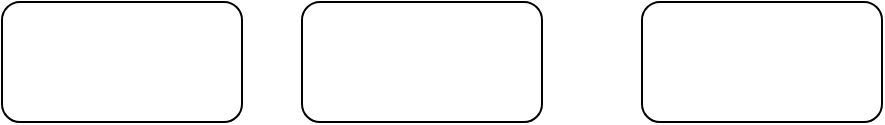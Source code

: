 <mxfile version="24.5.5" type="github">
  <diagram name="Página-1" id="U9sVXNLi1cfzZMgELVTF">
    <mxGraphModel dx="1877" dy="557" grid="1" gridSize="10" guides="1" tooltips="1" connect="1" arrows="1" fold="1" page="1" pageScale="1" pageWidth="827" pageHeight="1169" math="0" shadow="0">
      <root>
        <mxCell id="0" />
        <mxCell id="1" parent="0" />
        <mxCell id="oxTX_q_KPrcElpraufrz-1" value="" style="rounded=1;whiteSpace=wrap;html=1;" vertex="1" parent="1">
          <mxGeometry x="-90" y="90" width="120" height="60" as="geometry" />
        </mxCell>
        <mxCell id="oxTX_q_KPrcElpraufrz-2" value="" style="rounded=1;whiteSpace=wrap;html=1;" vertex="1" parent="1">
          <mxGeometry x="60" y="90" width="120" height="60" as="geometry" />
        </mxCell>
        <mxCell id="oxTX_q_KPrcElpraufrz-3" value="" style="rounded=1;whiteSpace=wrap;html=1;" vertex="1" parent="1">
          <mxGeometry x="230" y="90" width="120" height="60" as="geometry" />
        </mxCell>
      </root>
    </mxGraphModel>
  </diagram>
</mxfile>
